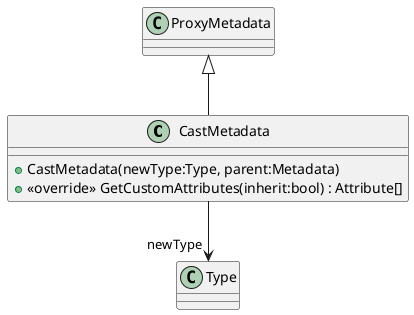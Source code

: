 @startuml
class CastMetadata {
    + CastMetadata(newType:Type, parent:Metadata)
    + <<override>> GetCustomAttributes(inherit:bool) : Attribute[]
}
ProxyMetadata <|-- CastMetadata
CastMetadata --> "newType" Type
@enduml
